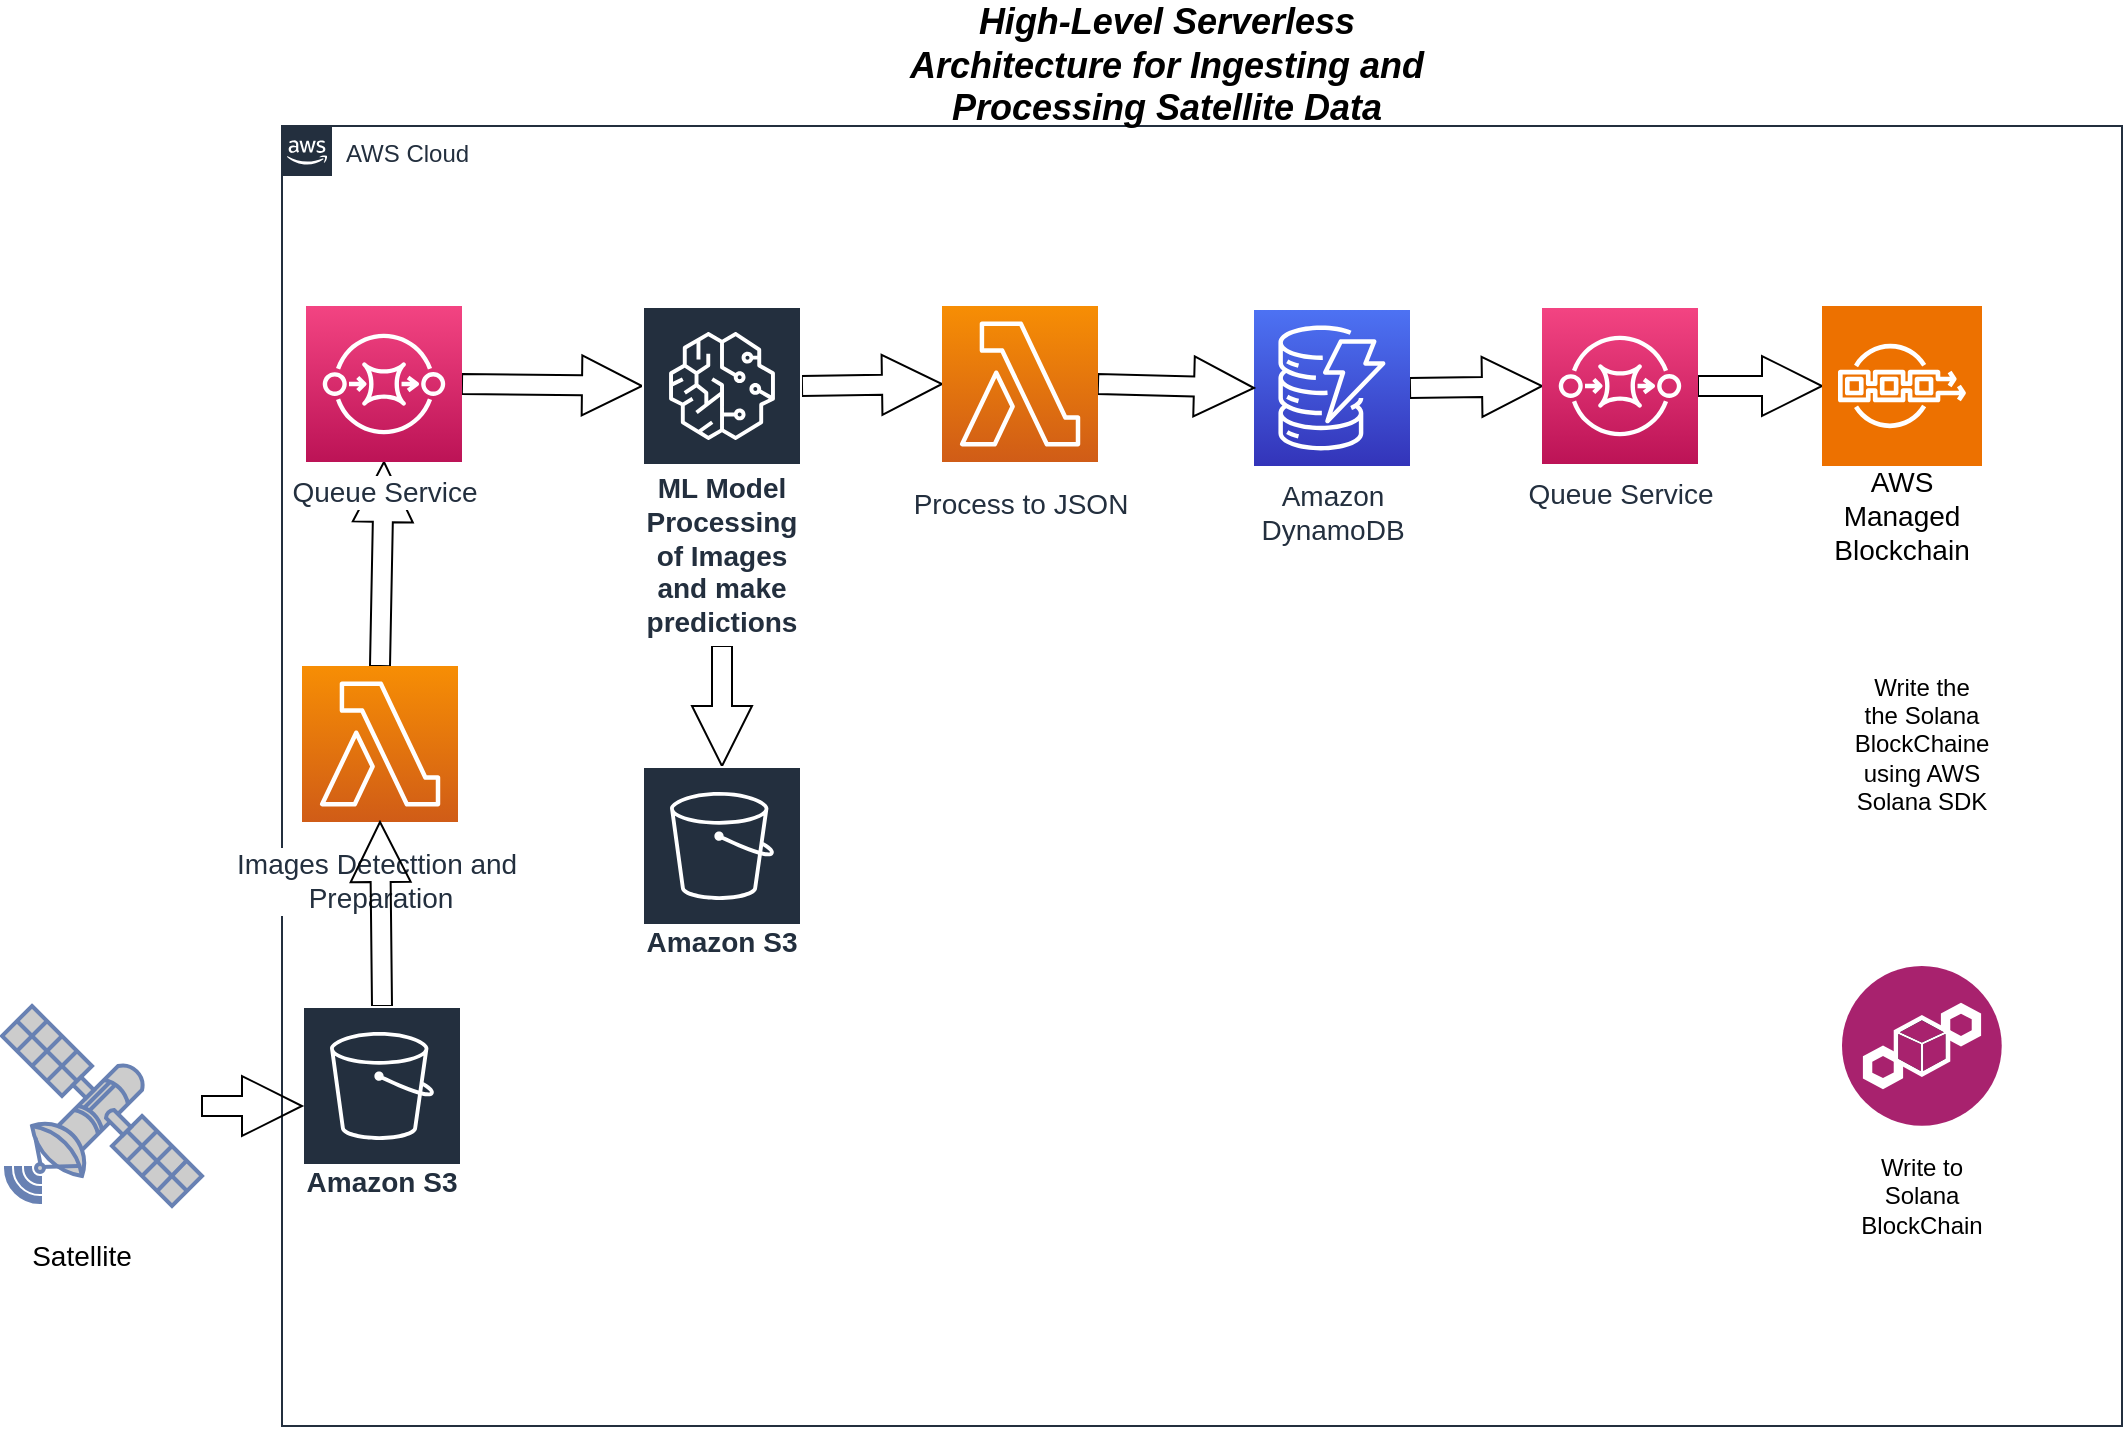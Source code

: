 <mxfile version="23.0.0" type="github">
  <diagram id="Ht1M8jgEwFfnCIfOTk4-" name="Page-1">
    <mxGraphModel dx="2213" dy="491" grid="1" gridSize="10" guides="1" tooltips="1" connect="1" arrows="1" fold="1" page="1" pageScale="1" pageWidth="1169" pageHeight="827" math="0" shadow="0">
      <root>
        <mxCell id="0" />
        <mxCell id="1" parent="0" />
        <mxCell id="UEzPUAAOIrF-is8g5C7q-74" value="AWS Cloud" style="points=[[0,0],[0.25,0],[0.5,0],[0.75,0],[1,0],[1,0.25],[1,0.5],[1,0.75],[1,1],[0.75,1],[0.5,1],[0.25,1],[0,1],[0,0.75],[0,0.5],[0,0.25]];outlineConnect=0;gradientColor=none;html=1;whiteSpace=wrap;fontSize=12;fontStyle=0;shape=mxgraph.aws4.group;grIcon=mxgraph.aws4.group_aws_cloud_alt;strokeColor=#232F3E;fillColor=none;verticalAlign=top;align=left;spacingLeft=30;fontColor=#232F3E;dashed=0;labelBackgroundColor=#ffffff;container=1;pointerEvents=0;collapsible=0;recursiveResize=0;" parent="1" vertex="1">
          <mxGeometry x="60" y="80" width="920" height="650" as="geometry" />
        </mxCell>
        <mxCell id="Zy26cvtidKkiLDa0S6Zv-35" value="" style="edgeStyle=orthogonalEdgeStyle;shape=arrow;rounded=0;orthogonalLoop=1;jettySize=auto;html=1;" edge="1" parent="UEzPUAAOIrF-is8g5C7q-74" source="UEzPUAAOIrF-is8g5C7q-85" target="UEzPUAAOIrF-is8g5C7q-82">
          <mxGeometry relative="1" as="geometry" />
        </mxCell>
        <mxCell id="UEzPUAAOIrF-is8g5C7q-85" value="&lt;font style=&quot;font-size: 14px;&quot;&gt;Images Detecttion and&amp;nbsp;&lt;br&gt;Preparation&lt;/font&gt;" style="outlineConnect=0;fontColor=#232F3E;gradientColor=#F78E04;gradientDirection=north;fillColor=#D05C17;strokeColor=#ffffff;dashed=0;verticalLabelPosition=bottom;verticalAlign=top;align=center;html=1;fontSize=12;fontStyle=0;aspect=fixed;shape=mxgraph.aws4.resourceIcon;resIcon=mxgraph.aws4.lambda;labelBackgroundColor=#ffffff;spacingTop=6;" parent="UEzPUAAOIrF-is8g5C7q-74" vertex="1">
          <mxGeometry x="10" y="270" width="78" height="78" as="geometry" />
        </mxCell>
        <mxCell id="Zy26cvtidKkiLDa0S6Zv-38" value="" style="edgeStyle=orthogonalEdgeStyle;shape=arrow;rounded=0;orthogonalLoop=1;jettySize=auto;html=1;" edge="1" parent="UEzPUAAOIrF-is8g5C7q-74" source="UEzPUAAOIrF-is8g5C7q-82" target="Zy26cvtidKkiLDa0S6Zv-6">
          <mxGeometry relative="1" as="geometry">
            <Array as="points">
              <mxPoint x="135" y="129" />
              <mxPoint x="135" y="130" />
            </Array>
          </mxGeometry>
        </mxCell>
        <mxCell id="UEzPUAAOIrF-is8g5C7q-82" value="&lt;font style=&quot;font-size: 14px;&quot;&gt;Queue Service&lt;/font&gt;" style="outlineConnect=0;fontColor=#232F3E;gradientColor=#F34482;gradientDirection=north;fillColor=#BC1356;strokeColor=#ffffff;dashed=0;verticalLabelPosition=bottom;verticalAlign=top;align=center;html=1;fontSize=12;fontStyle=0;aspect=fixed;shape=mxgraph.aws4.resourceIcon;resIcon=mxgraph.aws4.sqs;labelBackgroundColor=#ffffff;" parent="UEzPUAAOIrF-is8g5C7q-74" vertex="1">
          <mxGeometry x="12" y="90" width="78" height="78" as="geometry" />
        </mxCell>
        <mxCell id="Zy26cvtidKkiLDa0S6Zv-44" value="" style="edgeStyle=orthogonalEdgeStyle;shape=arrow;rounded=0;orthogonalLoop=1;jettySize=auto;html=1;" edge="1" parent="UEzPUAAOIrF-is8g5C7q-74" source="UEzPUAAOIrF-is8g5C7q-87" target="Zy26cvtidKkiLDa0S6Zv-11">
          <mxGeometry relative="1" as="geometry" />
        </mxCell>
        <mxCell id="UEzPUAAOIrF-is8g5C7q-87" value="&lt;font style=&quot;font-size: 14px;&quot;&gt;Amazon&lt;br&gt;DynamoDB&lt;/font&gt;" style="outlineConnect=0;fontColor=#232F3E;gradientColor=#4D72F3;gradientDirection=north;fillColor=#3334B9;strokeColor=#ffffff;dashed=0;verticalLabelPosition=bottom;verticalAlign=top;align=center;html=1;fontSize=12;fontStyle=0;aspect=fixed;shape=mxgraph.aws4.resourceIcon;resIcon=mxgraph.aws4.dynamodb;labelBackgroundColor=#ffffff;" parent="UEzPUAAOIrF-is8g5C7q-74" vertex="1">
          <mxGeometry x="486" y="92" width="78" height="78" as="geometry" />
        </mxCell>
        <mxCell id="Zy26cvtidKkiLDa0S6Zv-46" value="" style="edgeStyle=orthogonalEdgeStyle;shape=arrow;rounded=0;orthogonalLoop=1;jettySize=auto;html=1;" edge="1" parent="UEzPUAAOIrF-is8g5C7q-74" source="Zy26cvtidKkiLDa0S6Zv-5" target="UEzPUAAOIrF-is8g5C7q-85">
          <mxGeometry relative="1" as="geometry" />
        </mxCell>
        <mxCell id="Zy26cvtidKkiLDa0S6Zv-5" value="&lt;font style=&quot;font-size: 14px;&quot;&gt;Amazon S3&lt;/font&gt;" style="sketch=0;outlineConnect=0;fontColor=#232F3E;gradientColor=none;strokeColor=#ffffff;fillColor=#232F3E;dashed=0;verticalLabelPosition=middle;verticalAlign=bottom;align=center;html=1;whiteSpace=wrap;fontSize=10;fontStyle=1;spacing=3;shape=mxgraph.aws4.productIcon;prIcon=mxgraph.aws4.s3;" vertex="1" parent="UEzPUAAOIrF-is8g5C7q-74">
          <mxGeometry x="10" y="440" width="80" height="100" as="geometry" />
        </mxCell>
        <mxCell id="Zy26cvtidKkiLDa0S6Zv-39" value="" style="edgeStyle=orthogonalEdgeStyle;shape=arrow;rounded=0;orthogonalLoop=1;jettySize=auto;html=1;" edge="1" parent="UEzPUAAOIrF-is8g5C7q-74" source="Zy26cvtidKkiLDa0S6Zv-6" target="Zy26cvtidKkiLDa0S6Zv-10">
          <mxGeometry relative="1" as="geometry">
            <Array as="points">
              <mxPoint x="295" y="130" />
              <mxPoint x="295" y="129" />
            </Array>
          </mxGeometry>
        </mxCell>
        <mxCell id="Zy26cvtidKkiLDa0S6Zv-41" value="" style="edgeStyle=orthogonalEdgeStyle;shape=arrow;rounded=0;orthogonalLoop=1;jettySize=auto;html=1;" edge="1" parent="UEzPUAAOIrF-is8g5C7q-74" source="Zy26cvtidKkiLDa0S6Zv-6" target="Zy26cvtidKkiLDa0S6Zv-8">
          <mxGeometry relative="1" as="geometry" />
        </mxCell>
        <mxCell id="Zy26cvtidKkiLDa0S6Zv-6" value="&lt;font style=&quot;font-size: 14px;&quot;&gt;&lt;br&gt;&lt;br&gt;ML Model Processing&lt;br&gt;of Images and make predictions&lt;/font&gt;" style="sketch=0;outlineConnect=0;fontColor=#232F3E;gradientColor=none;strokeColor=#ffffff;fillColor=#232F3E;dashed=0;verticalLabelPosition=middle;verticalAlign=bottom;align=center;html=1;whiteSpace=wrap;fontSize=10;fontStyle=1;spacing=3;shape=mxgraph.aws4.productIcon;prIcon=mxgraph.aws4.sagemaker;" vertex="1" parent="UEzPUAAOIrF-is8g5C7q-74">
          <mxGeometry x="180" y="90" width="80" height="170" as="geometry" />
        </mxCell>
        <mxCell id="Zy26cvtidKkiLDa0S6Zv-8" value="&lt;font style=&quot;font-size: 14px;&quot;&gt;Amazon S3&lt;/font&gt;" style="sketch=0;outlineConnect=0;fontColor=#232F3E;gradientColor=none;strokeColor=#ffffff;fillColor=#232F3E;dashed=0;verticalLabelPosition=middle;verticalAlign=bottom;align=center;html=1;whiteSpace=wrap;fontSize=10;fontStyle=1;spacing=3;shape=mxgraph.aws4.productIcon;prIcon=mxgraph.aws4.s3;" vertex="1" parent="UEzPUAAOIrF-is8g5C7q-74">
          <mxGeometry x="180" y="320" width="80" height="100" as="geometry" />
        </mxCell>
        <mxCell id="Zy26cvtidKkiLDa0S6Zv-42" value="" style="edgeStyle=orthogonalEdgeStyle;shape=arrow;rounded=0;orthogonalLoop=1;jettySize=auto;html=1;" edge="1" parent="UEzPUAAOIrF-is8g5C7q-74" source="Zy26cvtidKkiLDa0S6Zv-10" target="UEzPUAAOIrF-is8g5C7q-87">
          <mxGeometry relative="1" as="geometry" />
        </mxCell>
        <mxCell id="Zy26cvtidKkiLDa0S6Zv-10" value="&lt;font style=&quot;font-size: 14px;&quot;&gt;Process to JSON&lt;/font&gt;" style="outlineConnect=0;fontColor=#232F3E;gradientColor=#F78E04;gradientDirection=north;fillColor=#D05C17;strokeColor=#ffffff;dashed=0;verticalLabelPosition=bottom;verticalAlign=top;align=center;html=1;fontSize=12;fontStyle=0;aspect=fixed;shape=mxgraph.aws4.resourceIcon;resIcon=mxgraph.aws4.lambda;labelBackgroundColor=#ffffff;spacingTop=6;" vertex="1" parent="UEzPUAAOIrF-is8g5C7q-74">
          <mxGeometry x="330" y="90" width="78" height="78" as="geometry" />
        </mxCell>
        <mxCell id="Zy26cvtidKkiLDa0S6Zv-45" value="" style="edgeStyle=orthogonalEdgeStyle;shape=arrow;rounded=0;orthogonalLoop=1;jettySize=auto;html=1;" edge="1" parent="UEzPUAAOIrF-is8g5C7q-74" source="Zy26cvtidKkiLDa0S6Zv-11" target="Zy26cvtidKkiLDa0S6Zv-29">
          <mxGeometry relative="1" as="geometry" />
        </mxCell>
        <mxCell id="Zy26cvtidKkiLDa0S6Zv-11" value="&lt;font style=&quot;font-size: 14px;&quot;&gt;Queue Service&lt;/font&gt;" style="outlineConnect=0;fontColor=#232F3E;gradientColor=#F34482;gradientDirection=north;fillColor=#BC1356;strokeColor=#ffffff;dashed=0;verticalLabelPosition=bottom;verticalAlign=top;align=center;html=1;fontSize=12;fontStyle=0;aspect=fixed;shape=mxgraph.aws4.resourceIcon;resIcon=mxgraph.aws4.sqs;labelBackgroundColor=#ffffff;" vertex="1" parent="UEzPUAAOIrF-is8g5C7q-74">
          <mxGeometry x="630" y="91" width="78" height="78" as="geometry" />
        </mxCell>
        <mxCell id="Zy26cvtidKkiLDa0S6Zv-20" value="" style="image;aspect=fixed;perimeter=ellipsePerimeter;html=1;align=center;shadow=0;dashed=0;fontColor=#4277BB;labelBackgroundColor=default;fontSize=12;spacingTop=3;image=img/lib/ibm/blockchain/blockchain.svg;" vertex="1" parent="UEzPUAAOIrF-is8g5C7q-74">
          <mxGeometry x="780" y="420" width="80" height="80" as="geometry" />
        </mxCell>
        <mxCell id="Zy26cvtidKkiLDa0S6Zv-24" value="Write to Solana BlockChain" style="text;html=1;strokeColor=none;fillColor=none;align=center;verticalAlign=middle;whiteSpace=wrap;rounded=0;" vertex="1" parent="UEzPUAAOIrF-is8g5C7q-74">
          <mxGeometry x="790" y="520" width="60" height="30" as="geometry" />
        </mxCell>
        <mxCell id="Zy26cvtidKkiLDa0S6Zv-29" value="" style="sketch=0;points=[[0,0,0],[0.25,0,0],[0.5,0,0],[0.75,0,0],[1,0,0],[0,1,0],[0.25,1,0],[0.5,1,0],[0.75,1,0],[1,1,0],[0,0.25,0],[0,0.5,0],[0,0.75,0],[1,0.25,0],[1,0.5,0],[1,0.75,0]];outlineConnect=0;fontColor=#232F3E;fillColor=#ED7100;strokeColor=#ffffff;dashed=0;verticalLabelPosition=bottom;verticalAlign=top;align=center;html=1;fontSize=12;fontStyle=0;aspect=fixed;shape=mxgraph.aws4.resourceIcon;resIcon=mxgraph.aws4.managed_blockchain;" vertex="1" parent="UEzPUAAOIrF-is8g5C7q-74">
          <mxGeometry x="770" y="90" width="80" height="80" as="geometry" />
        </mxCell>
        <mxCell id="Zy26cvtidKkiLDa0S6Zv-30" value="&lt;font style=&quot;font-size: 14px;&quot;&gt;AWS Managed Blockchain&lt;/font&gt;" style="text;html=1;strokeColor=none;fillColor=none;align=center;verticalAlign=middle;whiteSpace=wrap;rounded=0;" vertex="1" parent="UEzPUAAOIrF-is8g5C7q-74">
          <mxGeometry x="780" y="180" width="60" height="30" as="geometry" />
        </mxCell>
        <mxCell id="Zy26cvtidKkiLDa0S6Zv-31" value="Write the the Solana BlockChaine using AWS Solana SDK" style="text;html=1;strokeColor=none;fillColor=none;align=center;verticalAlign=middle;whiteSpace=wrap;rounded=0;" vertex="1" parent="UEzPUAAOIrF-is8g5C7q-74">
          <mxGeometry x="790" y="294" width="60" height="30" as="geometry" />
        </mxCell>
        <mxCell id="Zy26cvtidKkiLDa0S6Zv-25" value="&lt;b&gt;&lt;i&gt;&lt;font style=&quot;font-size: 18px;&quot;&gt;High-Level Serverless Architecture for Ingesting and Processing Satellite Data&lt;/font&gt;&lt;/i&gt;&lt;/b&gt;" style="text;html=1;strokeColor=none;fillColor=none;align=center;verticalAlign=middle;whiteSpace=wrap;rounded=0;" vertex="1" parent="1">
          <mxGeometry x="365" y="20" width="275" height="60" as="geometry" />
        </mxCell>
        <mxCell id="Zy26cvtidKkiLDa0S6Zv-47" value="" style="edgeStyle=orthogonalEdgeStyle;shape=arrow;rounded=0;orthogonalLoop=1;jettySize=auto;html=1;" edge="1" parent="1" source="Zy26cvtidKkiLDa0S6Zv-32" target="Zy26cvtidKkiLDa0S6Zv-5">
          <mxGeometry relative="1" as="geometry" />
        </mxCell>
        <mxCell id="Zy26cvtidKkiLDa0S6Zv-32" value="" style="fontColor=#0066CC;verticalAlign=top;verticalLabelPosition=bottom;labelPosition=center;align=center;html=1;outlineConnect=0;fillColor=#CCCCCC;strokeColor=#6881B3;gradientColor=none;gradientDirection=north;strokeWidth=2;shape=mxgraph.networks.satellite;" vertex="1" parent="1">
          <mxGeometry x="-80" y="520" width="100" height="100" as="geometry" />
        </mxCell>
        <mxCell id="Zy26cvtidKkiLDa0S6Zv-33" value="&lt;font style=&quot;font-size: 14px;&quot;&gt;Satellite&lt;/font&gt;" style="text;html=1;strokeColor=none;fillColor=none;align=center;verticalAlign=middle;whiteSpace=wrap;rounded=0;" vertex="1" parent="1">
          <mxGeometry x="-70" y="630" width="60" height="30" as="geometry" />
        </mxCell>
      </root>
    </mxGraphModel>
  </diagram>
</mxfile>
